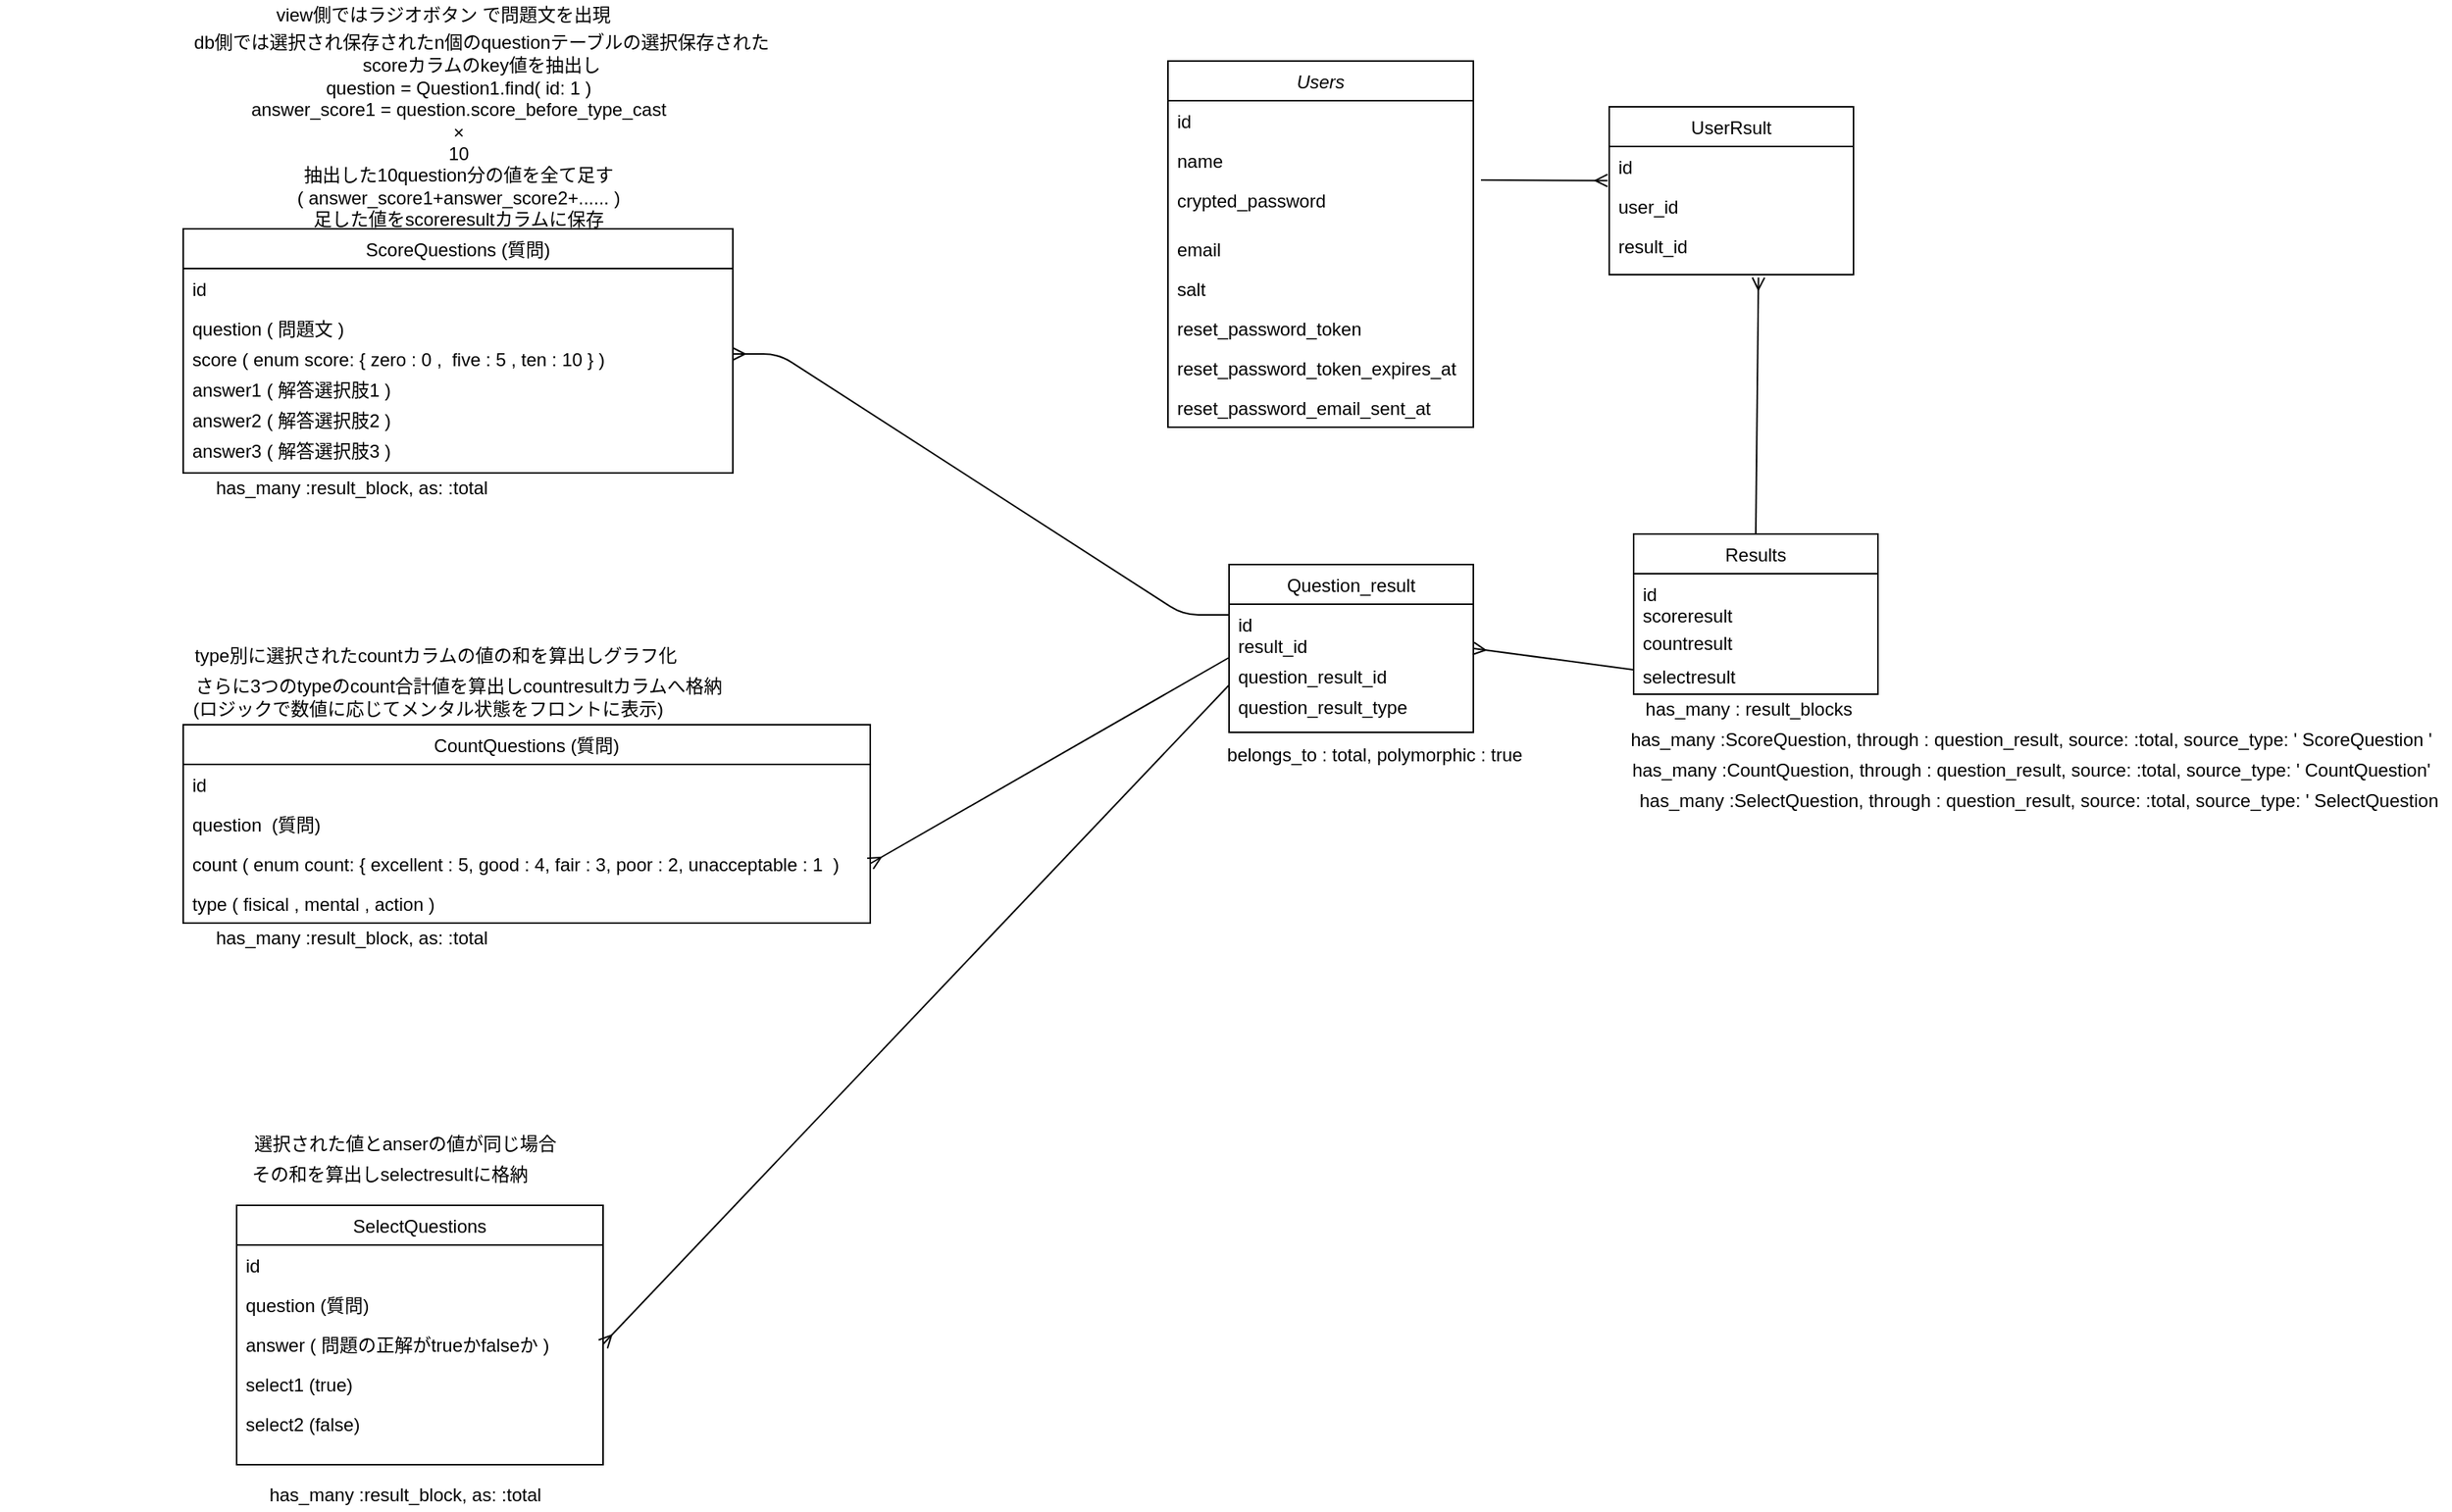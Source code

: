 <mxfile version="14.5.10" type="github">
  <diagram id="C5RBs43oDa-KdzZeNtuy" name="Page-1">
    <mxGraphModel dx="3757" dy="4221" grid="1" gridSize="10" guides="1" tooltips="1" connect="1" arrows="1" fold="1" page="1" pageScale="1" pageWidth="827" pageHeight="1169" math="0" shadow="0">
      <root>
        <mxCell id="WIyWlLk6GJQsqaUBKTNV-0" />
        <mxCell id="WIyWlLk6GJQsqaUBKTNV-1" parent="WIyWlLk6GJQsqaUBKTNV-0" />
        <mxCell id="zkfFHV4jXpPFQw0GAbJ--0" value="Users" style="swimlane;fontStyle=2;align=center;verticalAlign=top;childLayout=stackLayout;horizontal=1;startSize=26;horizontalStack=0;resizeParent=1;resizeLast=0;collapsible=1;marginBottom=0;rounded=0;shadow=0;strokeWidth=1;" parent="WIyWlLk6GJQsqaUBKTNV-1" vertex="1">
          <mxGeometry x="1365" y="120" width="200" height="240" as="geometry">
            <mxRectangle x="230" y="140" width="160" height="26" as="alternateBounds" />
          </mxGeometry>
        </mxCell>
        <mxCell id="zkfFHV4jXpPFQw0GAbJ--1" value="id" style="text;align=left;verticalAlign=top;spacingLeft=4;spacingRight=4;overflow=hidden;rotatable=0;points=[[0,0.5],[1,0.5]];portConstraint=eastwest;" parent="zkfFHV4jXpPFQw0GAbJ--0" vertex="1">
          <mxGeometry y="26" width="200" height="26" as="geometry" />
        </mxCell>
        <mxCell id="zkfFHV4jXpPFQw0GAbJ--2" value="name" style="text;align=left;verticalAlign=top;spacingLeft=4;spacingRight=4;overflow=hidden;rotatable=0;points=[[0,0.5],[1,0.5]];portConstraint=eastwest;rounded=0;shadow=0;html=0;" parent="zkfFHV4jXpPFQw0GAbJ--0" vertex="1">
          <mxGeometry y="52" width="200" height="26" as="geometry" />
        </mxCell>
        <mxCell id="IS87z-NQS-pWIunTJ4P9-12" value="crypted_password" style="text;align=left;verticalAlign=top;spacingLeft=4;spacingRight=4;overflow=hidden;rotatable=0;points=[[0,0.5],[1,0.5]];portConstraint=eastwest;rounded=0;shadow=0;html=0;" parent="zkfFHV4jXpPFQw0GAbJ--0" vertex="1">
          <mxGeometry y="78" width="200" height="32" as="geometry" />
        </mxCell>
        <mxCell id="IS87z-NQS-pWIunTJ4P9-15" value="email&#xa;" style="text;align=left;verticalAlign=top;spacingLeft=4;spacingRight=4;overflow=hidden;rotatable=0;points=[[0,0.5],[1,0.5]];portConstraint=eastwest;rounded=0;shadow=0;html=0;" parent="zkfFHV4jXpPFQw0GAbJ--0" vertex="1">
          <mxGeometry y="110" width="200" height="26" as="geometry" />
        </mxCell>
        <mxCell id="PfvKTPRVXPHciBwDX97U-33" value="salt" style="text;align=left;verticalAlign=top;spacingLeft=4;spacingRight=4;overflow=hidden;rotatable=0;points=[[0,0.5],[1,0.5]];portConstraint=eastwest;rounded=0;shadow=0;html=0;" parent="zkfFHV4jXpPFQw0GAbJ--0" vertex="1">
          <mxGeometry y="136" width="200" height="26" as="geometry" />
        </mxCell>
        <mxCell id="PfvKTPRVXPHciBwDX97U-60" value="reset_password_token" style="text;align=left;verticalAlign=top;spacingLeft=4;spacingRight=4;overflow=hidden;rotatable=0;points=[[0,0.5],[1,0.5]];portConstraint=eastwest;rounded=0;shadow=0;html=0;" parent="zkfFHV4jXpPFQw0GAbJ--0" vertex="1">
          <mxGeometry y="162" width="200" height="26" as="geometry" />
        </mxCell>
        <mxCell id="PfvKTPRVXPHciBwDX97U-62" value="reset_password_token_expires_at" style="text;align=left;verticalAlign=top;spacingLeft=4;spacingRight=4;overflow=hidden;rotatable=0;points=[[0,0.5],[1,0.5]];portConstraint=eastwest;rounded=0;shadow=0;html=0;" parent="zkfFHV4jXpPFQw0GAbJ--0" vertex="1">
          <mxGeometry y="188" width="200" height="26" as="geometry" />
        </mxCell>
        <mxCell id="PfvKTPRVXPHciBwDX97U-65" value="reset_password_email_sent_at" style="text;align=left;verticalAlign=top;spacingLeft=4;spacingRight=4;overflow=hidden;rotatable=0;points=[[0,0.5],[1,0.5]];portConstraint=eastwest;rounded=0;shadow=0;html=0;" parent="zkfFHV4jXpPFQw0GAbJ--0" vertex="1">
          <mxGeometry y="214" width="200" height="26" as="geometry" />
        </mxCell>
        <mxCell id="PfvKTPRVXPHciBwDX97U-15" value="CountQuestions (質問)" style="swimlane;fontStyle=0;align=center;verticalAlign=top;childLayout=stackLayout;horizontal=1;startSize=26;horizontalStack=0;resizeParent=1;resizeLast=0;collapsible=1;marginBottom=0;rounded=0;shadow=0;strokeWidth=1;" parent="WIyWlLk6GJQsqaUBKTNV-1" vertex="1">
          <mxGeometry x="720" y="555" width="450" height="130" as="geometry">
            <mxRectangle x="550" y="140" width="160" height="26" as="alternateBounds" />
          </mxGeometry>
        </mxCell>
        <mxCell id="PfvKTPRVXPHciBwDX97U-16" value="id" style="text;align=left;verticalAlign=top;spacingLeft=4;spacingRight=4;overflow=hidden;rotatable=0;points=[[0,0.5],[1,0.5]];portConstraint=eastwest;" parent="PfvKTPRVXPHciBwDX97U-15" vertex="1">
          <mxGeometry y="26" width="450" height="26" as="geometry" />
        </mxCell>
        <mxCell id="PfvKTPRVXPHciBwDX97U-9" value="question  (質問)" style="text;align=left;verticalAlign=top;spacingLeft=4;spacingRight=4;overflow=hidden;rotatable=0;points=[[0,0.5],[1,0.5]];portConstraint=eastwest;rounded=0;shadow=0;html=0;" parent="PfvKTPRVXPHciBwDX97U-15" vertex="1">
          <mxGeometry y="52" width="450" height="26" as="geometry" />
        </mxCell>
        <mxCell id="JSltTQIVNKuVprsPa0v1-1" value="count ( enum count: { excellent : 5, good : 4, fair : 3, poor : 2, unacceptable : 1  )" style="text;align=left;verticalAlign=top;spacingLeft=4;spacingRight=4;overflow=hidden;rotatable=0;points=[[0,0.5],[1,0.5]];portConstraint=eastwest;" parent="PfvKTPRVXPHciBwDX97U-15" vertex="1">
          <mxGeometry y="78" width="450" height="26" as="geometry" />
        </mxCell>
        <mxCell id="PfvKTPRVXPHciBwDX97U-32" value="type ( fisical , mental , action )" style="text;align=left;verticalAlign=top;spacingLeft=4;spacingRight=4;overflow=hidden;rotatable=0;points=[[0,0.5],[1,0.5]];portConstraint=eastwest;rounded=0;shadow=0;html=0;" parent="PfvKTPRVXPHciBwDX97U-15" vertex="1">
          <mxGeometry y="104" width="450" height="26" as="geometry" />
        </mxCell>
        <mxCell id="PfvKTPRVXPHciBwDX97U-20" value="SelectQuestions" style="swimlane;fontStyle=0;align=center;verticalAlign=top;childLayout=stackLayout;horizontal=1;startSize=26;horizontalStack=0;resizeParent=1;resizeLast=0;collapsible=1;marginBottom=0;rounded=0;shadow=0;strokeWidth=1;" parent="WIyWlLk6GJQsqaUBKTNV-1" vertex="1">
          <mxGeometry x="755" y="870" width="240" height="170" as="geometry">
            <mxRectangle x="550" y="140" width="160" height="26" as="alternateBounds" />
          </mxGeometry>
        </mxCell>
        <mxCell id="PfvKTPRVXPHciBwDX97U-21" value="id" style="text;align=left;verticalAlign=top;spacingLeft=4;spacingRight=4;overflow=hidden;rotatable=0;points=[[0,0.5],[1,0.5]];portConstraint=eastwest;" parent="PfvKTPRVXPHciBwDX97U-20" vertex="1">
          <mxGeometry y="26" width="240" height="26" as="geometry" />
        </mxCell>
        <mxCell id="_ksZZNLe6IxRk6yZv9OQ-29" value="question (質問)" style="text;align=left;verticalAlign=top;spacingLeft=4;spacingRight=4;overflow=hidden;rotatable=0;points=[[0,0.5],[1,0.5]];portConstraint=eastwest;rounded=0;shadow=0;html=0;" parent="PfvKTPRVXPHciBwDX97U-20" vertex="1">
          <mxGeometry y="52" width="240" height="26" as="geometry" />
        </mxCell>
        <mxCell id="JSltTQIVNKuVprsPa0v1-2" value="answer ( 問題の正解がtrueかfalseか )" style="text;align=left;verticalAlign=top;spacingLeft=4;spacingRight=4;overflow=hidden;rotatable=0;points=[[0,0.5],[1,0.5]];portConstraint=eastwest;" parent="PfvKTPRVXPHciBwDX97U-20" vertex="1">
          <mxGeometry y="78" width="240" height="26" as="geometry" />
        </mxCell>
        <mxCell id="PfvKTPRVXPHciBwDX97U-23" value="select1 (true)" style="text;align=left;verticalAlign=top;spacingLeft=4;spacingRight=4;overflow=hidden;rotatable=0;points=[[0,0.5],[1,0.5]];portConstraint=eastwest;rounded=0;shadow=0;html=0;" parent="PfvKTPRVXPHciBwDX97U-20" vertex="1">
          <mxGeometry y="104" width="240" height="26" as="geometry" />
        </mxCell>
        <mxCell id="_ksZZNLe6IxRk6yZv9OQ-27" value="select2 (false)" style="text;align=left;verticalAlign=top;spacingLeft=4;spacingRight=4;overflow=hidden;rotatable=0;points=[[0,0.5],[1,0.5]];portConstraint=eastwest;rounded=0;shadow=0;html=0;" parent="PfvKTPRVXPHciBwDX97U-20" vertex="1">
          <mxGeometry y="130" width="240" height="26" as="geometry" />
        </mxCell>
        <mxCell id="PfvKTPRVXPHciBwDX97U-31" value="&lt;br&gt;" style="text;html=1;align=center;verticalAlign=middle;resizable=0;points=[];autosize=1;strokeColor=none;" parent="WIyWlLk6GJQsqaUBKTNV-1" vertex="1">
          <mxGeometry x="600" y="160" width="20" height="20" as="geometry" />
        </mxCell>
        <mxCell id="PfvKTPRVXPHciBwDX97U-42" value="Results" style="swimlane;fontStyle=0;align=center;verticalAlign=top;childLayout=stackLayout;horizontal=1;startSize=26;horizontalStack=0;resizeParent=1;resizeLast=0;collapsible=1;marginBottom=0;rounded=0;shadow=0;strokeWidth=1;" parent="WIyWlLk6GJQsqaUBKTNV-1" vertex="1">
          <mxGeometry x="1670" y="430" width="160" height="105" as="geometry">
            <mxRectangle x="550" y="140" width="160" height="26" as="alternateBounds" />
          </mxGeometry>
        </mxCell>
        <mxCell id="PfvKTPRVXPHciBwDX97U-43" value="id" style="text;align=left;verticalAlign=top;spacingLeft=4;spacingRight=4;overflow=hidden;rotatable=0;points=[[0,0.5],[1,0.5]];portConstraint=eastwest;" parent="PfvKTPRVXPHciBwDX97U-42" vertex="1">
          <mxGeometry y="26" width="160" height="14" as="geometry" />
        </mxCell>
        <mxCell id="PfvKTPRVXPHciBwDX97U-44" value="scoreresult" style="text;align=left;verticalAlign=top;spacingLeft=4;spacingRight=4;overflow=hidden;rotatable=0;points=[[0,0.5],[1,0.5]];portConstraint=eastwest;" parent="PfvKTPRVXPHciBwDX97U-42" vertex="1">
          <mxGeometry y="40" width="160" height="18" as="geometry" />
        </mxCell>
        <mxCell id="PfvKTPRVXPHciBwDX97U-45" value="countresult" style="text;align=left;verticalAlign=top;spacingLeft=4;spacingRight=4;overflow=hidden;rotatable=0;points=[[0,0.5],[1,0.5]];portConstraint=eastwest;rounded=0;shadow=0;html=0;" parent="PfvKTPRVXPHciBwDX97U-42" vertex="1">
          <mxGeometry y="58" width="160" height="22" as="geometry" />
        </mxCell>
        <mxCell id="PfvKTPRVXPHciBwDX97U-46" value="selectresult" style="text;align=left;verticalAlign=top;spacingLeft=4;spacingRight=4;overflow=hidden;rotatable=0;points=[[0,0.5],[1,0.5]];portConstraint=eastwest;rounded=0;shadow=0;html=0;" parent="PfvKTPRVXPHciBwDX97U-42" vertex="1">
          <mxGeometry y="80" width="160" height="18" as="geometry" />
        </mxCell>
        <mxCell id="PfvKTPRVXPHciBwDX97U-53" value="UserRsult" style="swimlane;fontStyle=0;align=center;verticalAlign=top;childLayout=stackLayout;horizontal=1;startSize=26;horizontalStack=0;resizeParent=1;resizeLast=0;collapsible=1;marginBottom=0;rounded=0;shadow=0;strokeWidth=1;" parent="WIyWlLk6GJQsqaUBKTNV-1" vertex="1">
          <mxGeometry x="1654" y="150" width="160" height="110" as="geometry">
            <mxRectangle x="550" y="140" width="160" height="26" as="alternateBounds" />
          </mxGeometry>
        </mxCell>
        <mxCell id="PfvKTPRVXPHciBwDX97U-54" value="id" style="text;align=left;verticalAlign=top;spacingLeft=4;spacingRight=4;overflow=hidden;rotatable=0;points=[[0,0.5],[1,0.5]];portConstraint=eastwest;" parent="PfvKTPRVXPHciBwDX97U-53" vertex="1">
          <mxGeometry y="26" width="160" height="26" as="geometry" />
        </mxCell>
        <mxCell id="PfvKTPRVXPHciBwDX97U-55" value="user_id" style="text;align=left;verticalAlign=top;spacingLeft=4;spacingRight=4;overflow=hidden;rotatable=0;points=[[0,0.5],[1,0.5]];portConstraint=eastwest;rounded=0;shadow=0;html=0;" parent="PfvKTPRVXPHciBwDX97U-53" vertex="1">
          <mxGeometry y="52" width="160" height="26" as="geometry" />
        </mxCell>
        <mxCell id="PfvKTPRVXPHciBwDX97U-56" value="result_id" style="text;align=left;verticalAlign=top;spacingLeft=4;spacingRight=4;overflow=hidden;rotatable=0;points=[[0,0.5],[1,0.5]];portConstraint=eastwest;rounded=0;shadow=0;html=0;" parent="PfvKTPRVXPHciBwDX97U-53" vertex="1">
          <mxGeometry y="78" width="160" height="32" as="geometry" />
        </mxCell>
        <mxCell id="PfvKTPRVXPHciBwDX97U-57" value="" style="fontSize=12;html=1;endArrow=ERmany;exitX=0.5;exitY=0;exitDx=0;exitDy=0;entryX=0.611;entryY=1.059;entryDx=0;entryDy=0;entryPerimeter=0;" parent="WIyWlLk6GJQsqaUBKTNV-1" source="PfvKTPRVXPHciBwDX97U-42" target="PfvKTPRVXPHciBwDX97U-56" edge="1">
          <mxGeometry width="100" height="100" relative="1" as="geometry">
            <mxPoint x="930" y="340" as="sourcePoint" />
            <mxPoint x="1419" y="220" as="targetPoint" />
          </mxGeometry>
        </mxCell>
        <mxCell id="PfvKTPRVXPHciBwDX97U-58" value="" style="fontSize=12;html=1;endArrow=ERmany;entryX=-0.007;entryY=-0.14;entryDx=0;entryDy=0;entryPerimeter=0;" parent="WIyWlLk6GJQsqaUBKTNV-1" target="PfvKTPRVXPHciBwDX97U-55" edge="1">
          <mxGeometry width="100" height="100" relative="1" as="geometry">
            <mxPoint x="1570" y="198" as="sourcePoint" />
            <mxPoint x="1030" y="240" as="targetPoint" />
          </mxGeometry>
        </mxCell>
        <mxCell id="JSltTQIVNKuVprsPa0v1-4" value="has_many : result_blocks" style="text;html=1;align=center;verticalAlign=middle;resizable=0;points=[];autosize=1;strokeColor=none;" parent="WIyWlLk6GJQsqaUBKTNV-1" vertex="1">
          <mxGeometry x="1670" y="535" width="150" height="20" as="geometry" />
        </mxCell>
        <mxCell id="JSltTQIVNKuVprsPa0v1-14" value="Question_result" style="swimlane;fontStyle=0;align=center;verticalAlign=top;childLayout=stackLayout;horizontal=1;startSize=26;horizontalStack=0;resizeParent=1;resizeLast=0;collapsible=1;marginBottom=0;rounded=0;shadow=0;strokeWidth=1;" parent="WIyWlLk6GJQsqaUBKTNV-1" vertex="1">
          <mxGeometry x="1405" y="450" width="160" height="110" as="geometry">
            <mxRectangle x="550" y="140" width="160" height="26" as="alternateBounds" />
          </mxGeometry>
        </mxCell>
        <mxCell id="JSltTQIVNKuVprsPa0v1-15" value="id" style="text;align=left;verticalAlign=top;spacingLeft=4;spacingRight=4;overflow=hidden;rotatable=0;points=[[0,0.5],[1,0.5]];portConstraint=eastwest;" parent="JSltTQIVNKuVprsPa0v1-14" vertex="1">
          <mxGeometry y="26" width="160" height="14" as="geometry" />
        </mxCell>
        <mxCell id="JSltTQIVNKuVprsPa0v1-44" value="result_id" style="text;align=left;verticalAlign=top;spacingLeft=4;spacingRight=4;overflow=hidden;rotatable=0;points=[[0,0.5],[1,0.5]];portConstraint=eastwest;" parent="JSltTQIVNKuVprsPa0v1-14" vertex="1">
          <mxGeometry y="40" width="160" height="20" as="geometry" />
        </mxCell>
        <mxCell id="JSltTQIVNKuVprsPa0v1-46" value="question_result_id" style="text;align=left;verticalAlign=top;spacingLeft=4;spacingRight=4;overflow=hidden;rotatable=0;points=[[0,0.5],[1,0.5]];portConstraint=eastwest;" parent="JSltTQIVNKuVprsPa0v1-14" vertex="1">
          <mxGeometry y="60" width="160" height="20" as="geometry" />
        </mxCell>
        <mxCell id="JSltTQIVNKuVprsPa0v1-47" value="question_result_type" style="text;align=left;verticalAlign=top;spacingLeft=4;spacingRight=4;overflow=hidden;rotatable=0;points=[[0,0.5],[1,0.5]];portConstraint=eastwest;" parent="JSltTQIVNKuVprsPa0v1-14" vertex="1">
          <mxGeometry y="80" width="160" height="22" as="geometry" />
        </mxCell>
        <mxCell id="JSltTQIVNKuVprsPa0v1-18" value="" style="fontSize=12;html=1;endArrow=ERmany;entryX=1;entryY=0.5;entryDx=0;entryDy=0;exitX=0;exitY=0.5;exitDx=0;exitDy=0;" parent="WIyWlLk6GJQsqaUBKTNV-1" source="PfvKTPRVXPHciBwDX97U-46" target="JSltTQIVNKuVprsPa0v1-14" edge="1">
          <mxGeometry width="100" height="100" relative="1" as="geometry">
            <mxPoint x="1654" y="530" as="sourcePoint" />
            <mxPoint x="1320" y="450" as="targetPoint" />
          </mxGeometry>
        </mxCell>
        <mxCell id="JSltTQIVNKuVprsPa0v1-19" value="has_many :result_block, as: :total" style="text;html=1;align=center;verticalAlign=middle;resizable=0;points=[];autosize=1;strokeColor=none;" parent="WIyWlLk6GJQsqaUBKTNV-1" vertex="1">
          <mxGeometry x="735" y="390" width="190" height="20" as="geometry" />
        </mxCell>
        <mxCell id="JSltTQIVNKuVprsPa0v1-22" value="belongs_to : total, polymorphic : true" style="text;html=1;align=center;verticalAlign=middle;resizable=0;points=[];autosize=1;strokeColor=none;" parent="WIyWlLk6GJQsqaUBKTNV-1" vertex="1">
          <mxGeometry x="1395" y="565" width="210" height="20" as="geometry" />
        </mxCell>
        <mxCell id="JSltTQIVNKuVprsPa0v1-28" value="has_many :ScoreQuestion, through : question_result, source: :total, source_type: &#39; ScoreQuestion &#39;" style="text;html=1;align=center;verticalAlign=middle;resizable=0;points=[];autosize=1;strokeColor=none;" parent="WIyWlLk6GJQsqaUBKTNV-1" vertex="1">
          <mxGeometry x="1660" y="555" width="540" height="20" as="geometry" />
        </mxCell>
        <mxCell id="JSltTQIVNKuVprsPa0v1-29" value="has_many :CountQuestion, through : question_result, source: :total, source_type: &#39; CountQuestion&#39;" style="text;html=1;align=center;verticalAlign=middle;resizable=0;points=[];autosize=1;strokeColor=none;" parent="WIyWlLk6GJQsqaUBKTNV-1" vertex="1">
          <mxGeometry x="1660" y="575" width="540" height="20" as="geometry" />
        </mxCell>
        <mxCell id="JSltTQIVNKuVprsPa0v1-30" value="has_many :SelectQuestion, through : question_result, source: :total, source_type: &#39; SelectQuestion" style="text;html=1;align=center;verticalAlign=middle;resizable=0;points=[];autosize=1;strokeColor=none;" parent="WIyWlLk6GJQsqaUBKTNV-1" vertex="1">
          <mxGeometry x="1665" y="595" width="540" height="20" as="geometry" />
        </mxCell>
        <mxCell id="JSltTQIVNKuVprsPa0v1-38" value="" style="edgeStyle=entityRelationEdgeStyle;fontSize=12;html=1;endArrow=ERmany;exitX=0;exitY=0.5;exitDx=0;exitDy=0;entryX=1;entryY=0.5;entryDx=0;entryDy=0;" parent="WIyWlLk6GJQsqaUBKTNV-1" source="JSltTQIVNKuVprsPa0v1-15" target="_ksZZNLe6IxRk6yZv9OQ-5" edge="1">
          <mxGeometry width="100" height="100" relative="1" as="geometry">
            <mxPoint x="1120" y="460" as="sourcePoint" />
            <mxPoint x="1121" y="345" as="targetPoint" />
          </mxGeometry>
        </mxCell>
        <mxCell id="JSltTQIVNKuVprsPa0v1-39" value="" style="fontSize=12;html=1;endArrow=ERmany;entryX=1;entryY=0.5;entryDx=0;entryDy=0;exitX=0;exitY=0.5;exitDx=0;exitDy=0;" parent="WIyWlLk6GJQsqaUBKTNV-1" target="JSltTQIVNKuVprsPa0v1-1" edge="1">
          <mxGeometry width="100" height="100" relative="1" as="geometry">
            <mxPoint x="1405" y="511" as="sourcePoint" />
            <mxPoint x="1220" y="360" as="targetPoint" />
          </mxGeometry>
        </mxCell>
        <mxCell id="JSltTQIVNKuVprsPa0v1-40" value="" style="fontSize=12;html=1;endArrow=ERmany;exitX=0;exitY=0.5;exitDx=0;exitDy=0;entryX=1;entryY=0.5;entryDx=0;entryDy=0;" parent="WIyWlLk6GJQsqaUBKTNV-1" target="JSltTQIVNKuVprsPa0v1-2" edge="1">
          <mxGeometry width="100" height="100" relative="1" as="geometry">
            <mxPoint x="1405" y="529" as="sourcePoint" />
            <mxPoint x="1220" y="360" as="targetPoint" />
          </mxGeometry>
        </mxCell>
        <mxCell id="JSltTQIVNKuVprsPa0v1-42" value="has_many :result_block, as: :total" style="text;html=1;align=center;verticalAlign=middle;resizable=0;points=[];autosize=1;strokeColor=none;" parent="WIyWlLk6GJQsqaUBKTNV-1" vertex="1">
          <mxGeometry x="735" y="685" width="190" height="20" as="geometry" />
        </mxCell>
        <mxCell id="JSltTQIVNKuVprsPa0v1-43" value="has_many :result_block, as: :total" style="text;html=1;align=center;verticalAlign=middle;resizable=0;points=[];autosize=1;strokeColor=none;" parent="WIyWlLk6GJQsqaUBKTNV-1" vertex="1">
          <mxGeometry x="770" y="1050" width="190" height="20" as="geometry" />
        </mxCell>
        <mxCell id="_ksZZNLe6IxRk6yZv9OQ-1" value="ScoreQuestions (質問)" style="swimlane;fontStyle=0;align=center;verticalAlign=top;childLayout=stackLayout;horizontal=1;startSize=26;horizontalStack=0;resizeParent=1;resizeLast=0;collapsible=1;marginBottom=0;rounded=0;shadow=0;strokeWidth=1;" parent="WIyWlLk6GJQsqaUBKTNV-1" vertex="1">
          <mxGeometry x="720" y="230" width="360" height="160" as="geometry">
            <mxRectangle x="550" y="140" width="160" height="26" as="alternateBounds" />
          </mxGeometry>
        </mxCell>
        <mxCell id="_ksZZNLe6IxRk6yZv9OQ-2" value="id" style="text;align=left;verticalAlign=top;spacingLeft=4;spacingRight=4;overflow=hidden;rotatable=0;points=[[0,0.5],[1,0.5]];portConstraint=eastwest;" parent="_ksZZNLe6IxRk6yZv9OQ-1" vertex="1">
          <mxGeometry y="26" width="360" height="26" as="geometry" />
        </mxCell>
        <mxCell id="_ksZZNLe6IxRk6yZv9OQ-4" value="question ( 問題文 )" style="text;align=left;verticalAlign=top;spacingLeft=4;spacingRight=4;overflow=hidden;rotatable=0;points=[[0,0.5],[1,0.5]];portConstraint=eastwest;rounded=0;shadow=0;html=0;" parent="_ksZZNLe6IxRk6yZv9OQ-1" vertex="1">
          <mxGeometry y="52" width="360" height="20" as="geometry" />
        </mxCell>
        <mxCell id="_ksZZNLe6IxRk6yZv9OQ-5" value="score ( enum score: { zero : 0 ,  five : 5 , ten : 10 } ) " style="text;align=left;verticalAlign=top;spacingLeft=4;spacingRight=4;overflow=hidden;rotatable=0;points=[[0,0.5],[1,0.5]];portConstraint=eastwest;rounded=0;shadow=0;html=0;" parent="_ksZZNLe6IxRk6yZv9OQ-1" vertex="1">
          <mxGeometry y="72" width="360" height="20" as="geometry" />
        </mxCell>
        <mxCell id="_ksZZNLe6IxRk6yZv9OQ-19" value="answer1 ( 解答選択肢1 )" style="text;align=left;verticalAlign=top;spacingLeft=4;spacingRight=4;overflow=hidden;rotatable=0;points=[[0,0.5],[1,0.5]];portConstraint=eastwest;rounded=0;shadow=0;html=0;" parent="_ksZZNLe6IxRk6yZv9OQ-1" vertex="1">
          <mxGeometry y="92" width="360" height="20" as="geometry" />
        </mxCell>
        <mxCell id="_ksZZNLe6IxRk6yZv9OQ-20" value="answer2 ( 解答選択肢2 )" style="text;align=left;verticalAlign=top;spacingLeft=4;spacingRight=4;overflow=hidden;rotatable=0;points=[[0,0.5],[1,0.5]];portConstraint=eastwest;rounded=0;shadow=0;html=0;" parent="_ksZZNLe6IxRk6yZv9OQ-1" vertex="1">
          <mxGeometry y="112" width="360" height="20" as="geometry" />
        </mxCell>
        <mxCell id="_ksZZNLe6IxRk6yZv9OQ-21" value="answer3 ( 解答選択肢3 )" style="text;align=left;verticalAlign=top;spacingLeft=4;spacingRight=4;overflow=hidden;rotatable=0;points=[[0,0.5],[1,0.5]];portConstraint=eastwest;rounded=0;shadow=0;html=0;" parent="_ksZZNLe6IxRk6yZv9OQ-1" vertex="1">
          <mxGeometry y="132" width="360" height="20" as="geometry" />
        </mxCell>
        <mxCell id="_ksZZNLe6IxRk6yZv9OQ-7" value="db側では選択され保存されたn個のquestionテーブルの選択保存された&lt;br&gt;scoreカラムのkey値を抽出し" style="text;html=1;align=center;verticalAlign=middle;resizable=0;points=[];autosize=1;strokeColor=none;" parent="WIyWlLk6GJQsqaUBKTNV-1" vertex="1">
          <mxGeometry x="720" y="100" width="390" height="30" as="geometry" />
        </mxCell>
        <mxCell id="_ksZZNLe6IxRk6yZv9OQ-12" value="question = Question1.find( id: 1 )&lt;br&gt;answer_score1 = question.score_before_type_cast&lt;br&gt;×&lt;br&gt;10&lt;br&gt;抽出した10question分の値を全て足す&lt;br&gt;( answer_score1+answer_score2+...... )&lt;br&gt;足した値をscoreresultカラムに保存&lt;br&gt;&lt;br&gt;&amp;nbsp;" style="text;html=1;align=center;verticalAlign=middle;resizable=0;points=[];autosize=1;strokeColor=none;" parent="WIyWlLk6GJQsqaUBKTNV-1" vertex="1">
          <mxGeometry x="755" y="130" width="290" height="130" as="geometry" />
        </mxCell>
        <mxCell id="_ksZZNLe6IxRk6yZv9OQ-6" value="view側ではラジオボタン で問題文を出現" style="text;html=1;align=center;verticalAlign=middle;resizable=0;points=[];autosize=1;strokeColor=none;" parent="WIyWlLk6GJQsqaUBKTNV-1" vertex="1">
          <mxGeometry x="710" y="80" width="360" height="20" as="geometry" />
        </mxCell>
        <mxCell id="_ksZZNLe6IxRk6yZv9OQ-24" value="type別に選択されたcountカラムの値の和を算出しグラフ化" style="text;html=1;align=center;verticalAlign=middle;resizable=0;points=[];autosize=1;strokeColor=none;" parent="WIyWlLk6GJQsqaUBKTNV-1" vertex="1">
          <mxGeometry x="720" y="500" width="330" height="20" as="geometry" />
        </mxCell>
        <mxCell id="_ksZZNLe6IxRk6yZv9OQ-25" value="さらに3つのtypeのcount合計値を算出しcountresultカラムへ格納" style="text;html=1;align=center;verticalAlign=middle;resizable=0;points=[];autosize=1;strokeColor=none;" parent="WIyWlLk6GJQsqaUBKTNV-1" vertex="1">
          <mxGeometry x="720" y="520" width="360" height="20" as="geometry" />
        </mxCell>
        <mxCell id="_ksZZNLe6IxRk6yZv9OQ-26" value="(ロジックで数値に応じてメンタル状態をフロントに表示)" style="text;html=1;align=center;verticalAlign=middle;resizable=0;points=[];autosize=1;strokeColor=none;" parent="WIyWlLk6GJQsqaUBKTNV-1" vertex="1">
          <mxGeometry x="720" y="535" width="320" height="20" as="geometry" />
        </mxCell>
        <mxCell id="_ksZZNLe6IxRk6yZv9OQ-30" value="選択された値とanserの値が同じ場合" style="text;html=1;align=center;verticalAlign=middle;resizable=0;points=[];autosize=1;strokeColor=none;" parent="WIyWlLk6GJQsqaUBKTNV-1" vertex="1">
          <mxGeometry x="760" y="820" width="210" height="20" as="geometry" />
        </mxCell>
        <mxCell id="_ksZZNLe6IxRk6yZv9OQ-31" value="その和を算出しselectresultに格納" style="text;html=1;align=center;verticalAlign=middle;resizable=0;points=[];autosize=1;strokeColor=none;" parent="WIyWlLk6GJQsqaUBKTNV-1" vertex="1">
          <mxGeometry x="755" y="840" width="200" height="20" as="geometry" />
        </mxCell>
      </root>
    </mxGraphModel>
  </diagram>
</mxfile>
